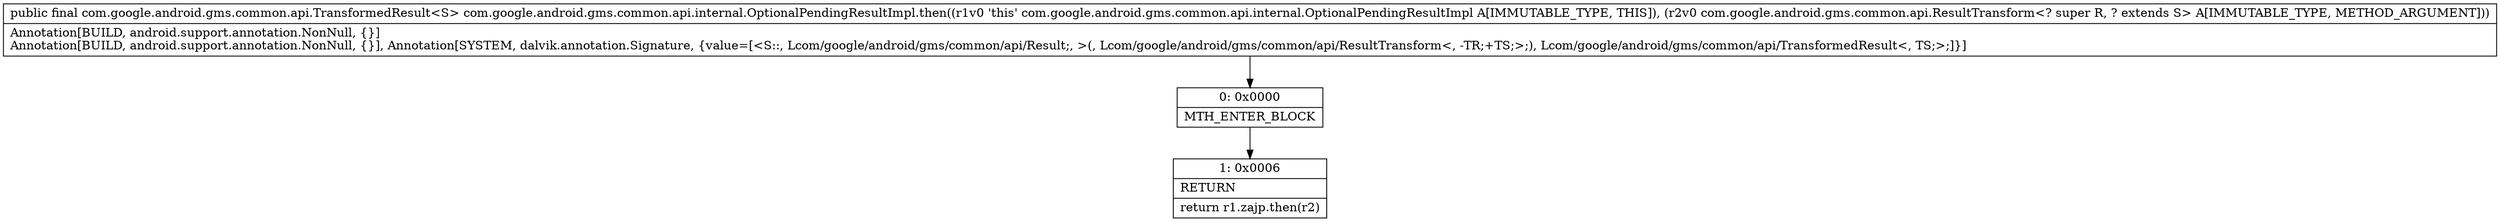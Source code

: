 digraph "CFG forcom.google.android.gms.common.api.internal.OptionalPendingResultImpl.then(Lcom\/google\/android\/gms\/common\/api\/ResultTransform;)Lcom\/google\/android\/gms\/common\/api\/TransformedResult;" {
Node_0 [shape=record,label="{0\:\ 0x0000|MTH_ENTER_BLOCK\l}"];
Node_1 [shape=record,label="{1\:\ 0x0006|RETURN\l|return r1.zajp.then(r2)\l}"];
MethodNode[shape=record,label="{public final com.google.android.gms.common.api.TransformedResult\<S\> com.google.android.gms.common.api.internal.OptionalPendingResultImpl.then((r1v0 'this' com.google.android.gms.common.api.internal.OptionalPendingResultImpl A[IMMUTABLE_TYPE, THIS]), (r2v0 com.google.android.gms.common.api.ResultTransform\<? super R, ? extends S\> A[IMMUTABLE_TYPE, METHOD_ARGUMENT]))  | Annotation[BUILD, android.support.annotation.NonNull, \{\}]\lAnnotation[BUILD, android.support.annotation.NonNull, \{\}], Annotation[SYSTEM, dalvik.annotation.Signature, \{value=[\<S::, Lcom\/google\/android\/gms\/common\/api\/Result;, \>(, Lcom\/google\/android\/gms\/common\/api\/ResultTransform\<, \-TR;+TS;\>;), Lcom\/google\/android\/gms\/common\/api\/TransformedResult\<, TS;\>;]\}]\l}"];
MethodNode -> Node_0;
Node_0 -> Node_1;
}


